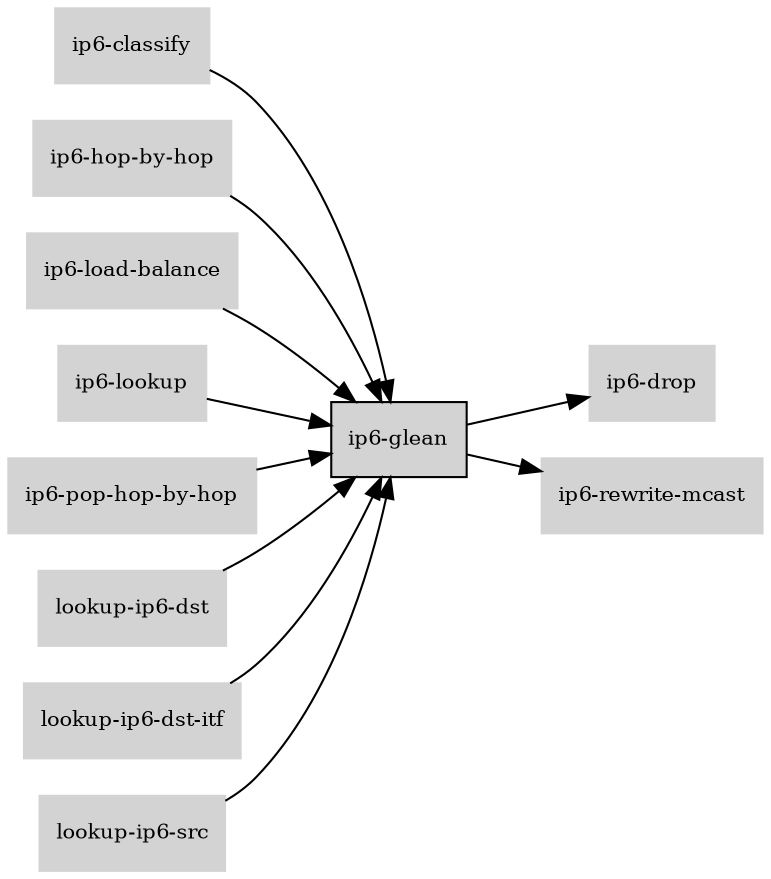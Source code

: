 digraph "ip6_glean_subgraph" {
  rankdir=LR;
  node [shape=box, style=filled, fontsize=10, color=lightgray, fontcolor=black, fillcolor=lightgray];
  "ip6-glean" [color=black, fontcolor=black, fillcolor=lightgray];
  edge [fontsize=8];
  "ip6-classify" -> "ip6-glean";
  "ip6-glean" -> "ip6-drop";
  "ip6-glean" -> "ip6-rewrite-mcast";
  "ip6-hop-by-hop" -> "ip6-glean";
  "ip6-load-balance" -> "ip6-glean";
  "ip6-lookup" -> "ip6-glean";
  "ip6-pop-hop-by-hop" -> "ip6-glean";
  "lookup-ip6-dst" -> "ip6-glean";
  "lookup-ip6-dst-itf" -> "ip6-glean";
  "lookup-ip6-src" -> "ip6-glean";
}
